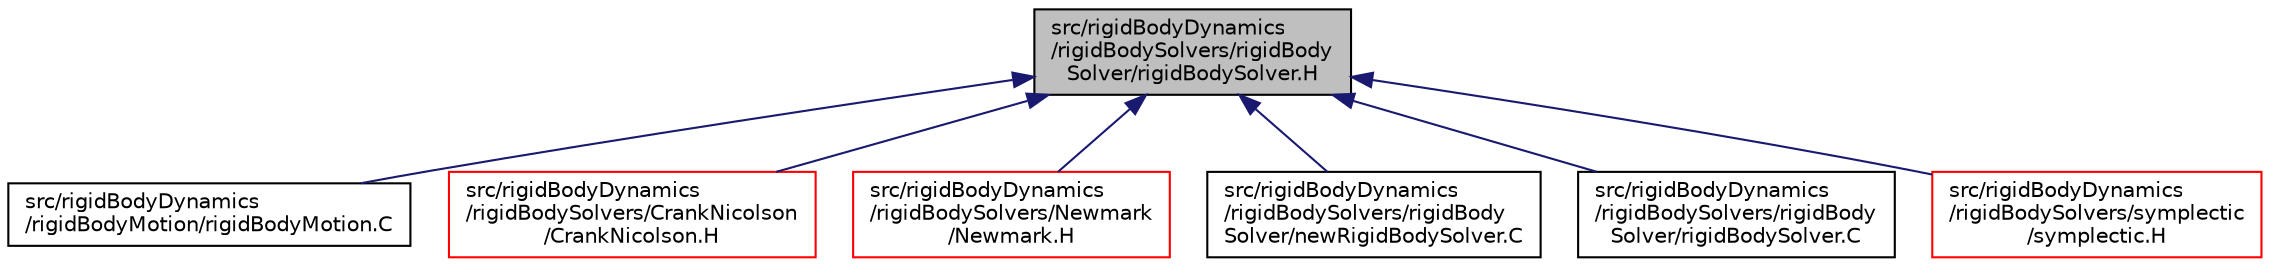digraph "src/rigidBodyDynamics/rigidBodySolvers/rigidBodySolver/rigidBodySolver.H"
{
  bgcolor="transparent";
  edge [fontname="Helvetica",fontsize="10",labelfontname="Helvetica",labelfontsize="10"];
  node [fontname="Helvetica",fontsize="10",shape=record];
  Node1 [label="src/rigidBodyDynamics\l/rigidBodySolvers/rigidBody\lSolver/rigidBodySolver.H",height=0.2,width=0.4,color="black", fillcolor="grey75", style="filled", fontcolor="black"];
  Node1 -> Node2 [dir="back",color="midnightblue",fontsize="10",style="solid",fontname="Helvetica"];
  Node2 [label="src/rigidBodyDynamics\l/rigidBodyMotion/rigidBodyMotion.C",height=0.2,width=0.4,color="black",URL="$a09816.html"];
  Node1 -> Node3 [dir="back",color="midnightblue",fontsize="10",style="solid",fontname="Helvetica"];
  Node3 [label="src/rigidBodyDynamics\l/rigidBodySolvers/CrankNicolson\l/CrankNicolson.H",height=0.2,width=0.4,color="red",URL="$a09822.html"];
  Node1 -> Node4 [dir="back",color="midnightblue",fontsize="10",style="solid",fontname="Helvetica"];
  Node4 [label="src/rigidBodyDynamics\l/rigidBodySolvers/Newmark\l/Newmark.H",height=0.2,width=0.4,color="red",URL="$a09826.html"];
  Node1 -> Node5 [dir="back",color="midnightblue",fontsize="10",style="solid",fontname="Helvetica"];
  Node5 [label="src/rigidBodyDynamics\l/rigidBodySolvers/rigidBody\lSolver/newRigidBodySolver.C",height=0.2,width=0.4,color="black",URL="$a09828.html"];
  Node1 -> Node6 [dir="back",color="midnightblue",fontsize="10",style="solid",fontname="Helvetica"];
  Node6 [label="src/rigidBodyDynamics\l/rigidBodySolvers/rigidBody\lSolver/rigidBodySolver.C",height=0.2,width=0.4,color="black",URL="$a09829.html"];
  Node1 -> Node7 [dir="back",color="midnightblue",fontsize="10",style="solid",fontname="Helvetica"];
  Node7 [label="src/rigidBodyDynamics\l/rigidBodySolvers/symplectic\l/symplectic.H",height=0.2,width=0.4,color="red",URL="$a09834.html"];
}
